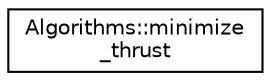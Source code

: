 digraph "Graphical Class Hierarchy"
{
 // LATEX_PDF_SIZE
  edge [fontname="Helvetica",fontsize="10",labelfontname="Helvetica",labelfontsize="10"];
  node [fontname="Helvetica",fontsize="10",shape=record];
  rankdir="LR";
  Node0 [label="Algorithms::minimize\l_thrust",height=0.2,width=0.4,color="black", fillcolor="white", style="filled",URL="$struct_algorithms_1_1minimize__thrust.html",tooltip=" "];
}

